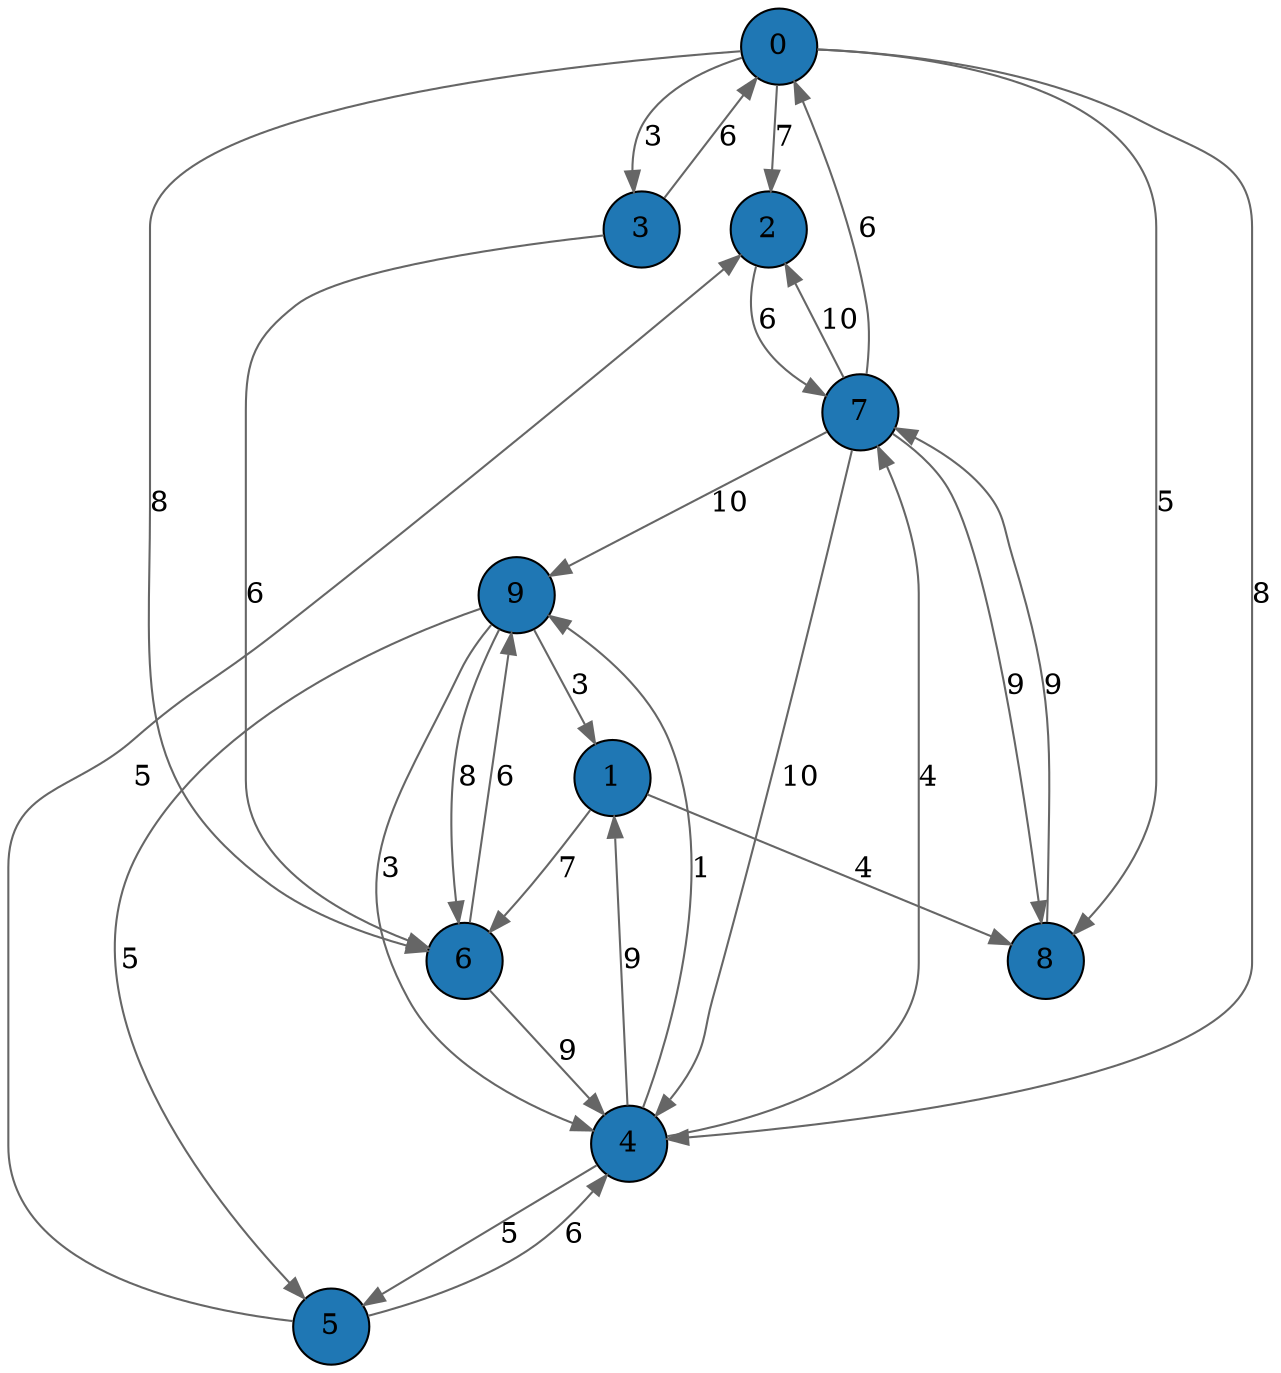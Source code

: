 digraph G {
    // Graph attributes
    graph [
        layout=dot
        bgcolor="#FFFFFF"
        splines=true
        overlap=false
    ];

    // Default node attributes
    node [
        shape=circle
        style=filled
        fillcolor="#1f77b4"
        fontcolor="#000000"
        width=0.277778
    ];

    // Default edge attributes
    edge [
        penwidth=1
        color="#666666"
        fontcolor="#000000"
    ];

    0 [label="0"];
    1 [label="1"];
    2 [label="2"];
    3 [label="3"];
    4 [label="4"];
    5 [label="5"];
    6 [label="6"];
    7 [label="7"];
    8 [label="8"];
    9 [label="9"];
    0 -> 2 [label="7"];
    0 -> 3 [label="3"];
    0 -> 4 [label="8"];
    0 -> 6 [label="8"];
    0 -> 8 [label="5"];
    1 -> 6 [label="7"];
    1 -> 8 [label="4"];
    2 -> 7 [label="6"];
    3 -> 0 [label="6"];
    3 -> 6 [label="6"];
    4 -> 1 [label="9"];
    4 -> 5 [label="5"];
    4 -> 7 [label="4"];
    4 -> 9 [label="1"];
    5 -> 2 [label="5"];
    5 -> 4 [label="6"];
    6 -> 4 [label="9"];
    6 -> 9 [label="6"];
    7 -> 0 [label="6"];
    7 -> 2 [label="10"];
    7 -> 4 [label="10"];
    7 -> 8 [label="9"];
    7 -> 9 [label="10"];
    8 -> 7 [label="9"];
    9 -> 1 [label="3"];
    9 -> 4 [label="3"];
    9 -> 5 [label="5"];
    9 -> 6 [label="8"];
}
